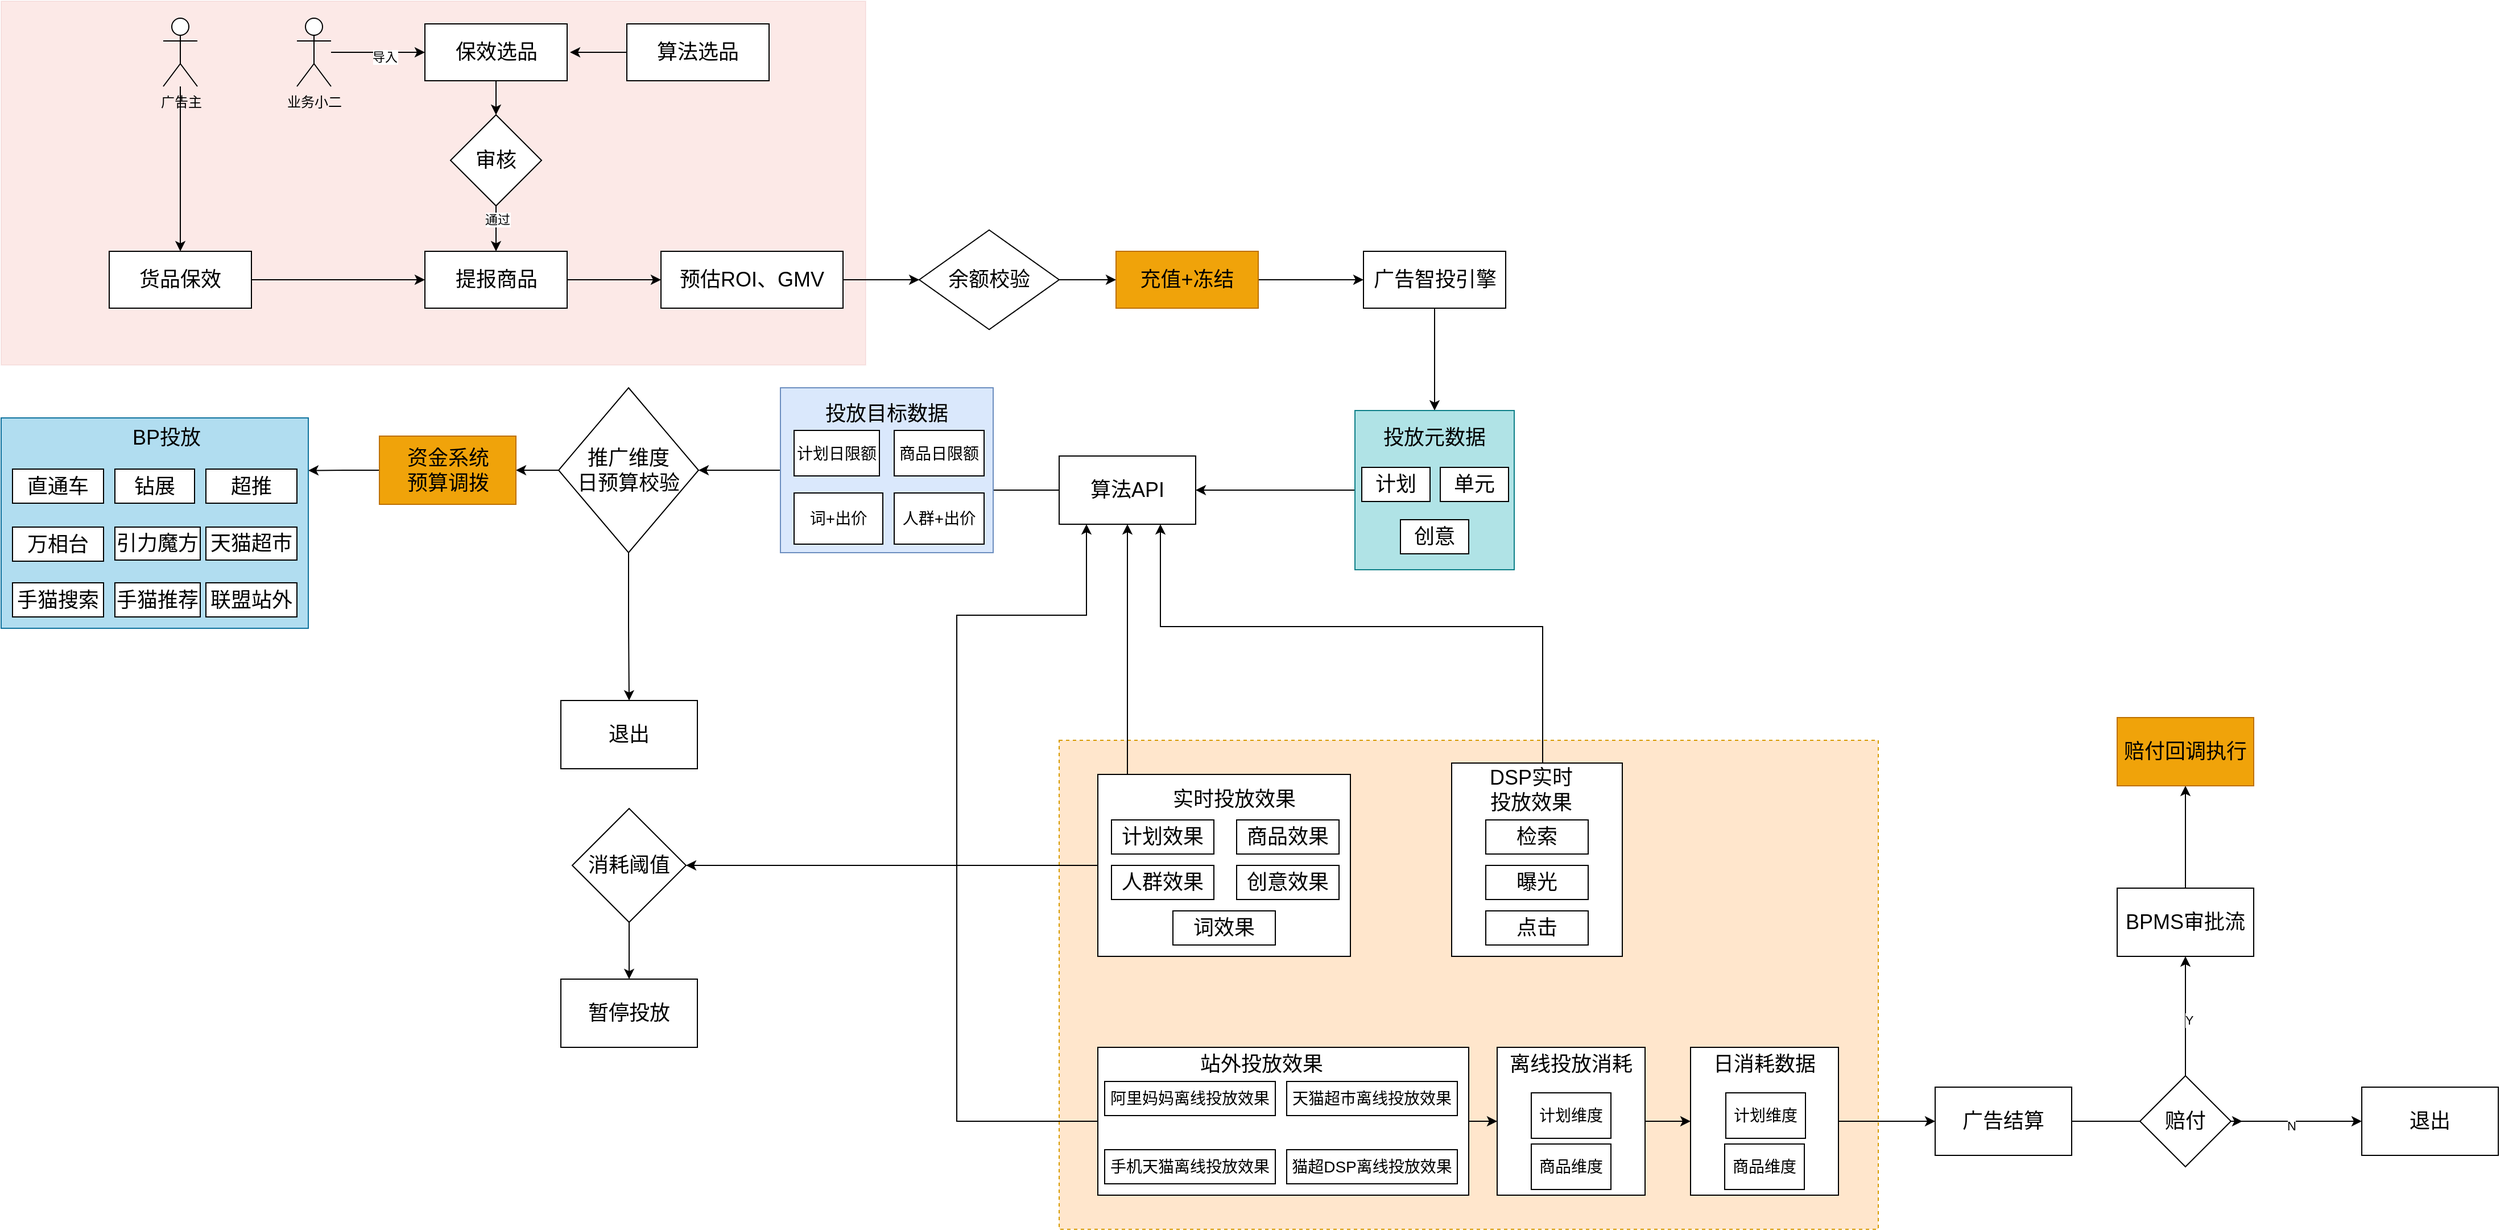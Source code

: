 <mxfile version="21.7.4" type="github">
  <diagram name="第 1 页" id="W2FvslWvtA4slZhp6-Pc">
    <mxGraphModel dx="1818" dy="1039" grid="1" gridSize="10" guides="1" tooltips="1" connect="1" arrows="1" fold="1" page="1" pageScale="1" pageWidth="4681" pageHeight="3300" math="0" shadow="0">
      <root>
        <mxCell id="0" />
        <mxCell id="1" parent="0" />
        <mxCell id="BidDi8ngJ1r7QesXsF0e-19" value="" style="rounded=0;whiteSpace=wrap;html=1;fillColor=#e3261c;strokeColor=#b85450;opacity=10;" vertex="1" parent="1">
          <mxGeometry x="270" y="150" width="760" height="320" as="geometry" />
        </mxCell>
        <mxCell id="7Rt1AeMCabljhUDHSIz8-56" value="" style="rounded=0;whiteSpace=wrap;html=1;dashed=1;fillColor=#ffe6cc;strokeColor=#d79b00;" parent="1" vertex="1">
          <mxGeometry x="1200" y="800" width="720" height="430" as="geometry" />
        </mxCell>
        <mxCell id="7Rt1AeMCabljhUDHSIz8-94" value="" style="edgeStyle=orthogonalEdgeStyle;rounded=0;orthogonalLoop=1;jettySize=auto;html=1;" parent="1" source="7Rt1AeMCabljhUDHSIz8-1" edge="1">
          <mxGeometry relative="1" as="geometry">
            <mxPoint x="427.5" y="370" as="targetPoint" />
          </mxGeometry>
        </mxCell>
        <mxCell id="7Rt1AeMCabljhUDHSIz8-1" value="广告主" style="shape=umlActor;verticalLabelPosition=bottom;verticalAlign=top;html=1;outlineConnect=0;" parent="1" vertex="1">
          <mxGeometry x="412.5" y="165" width="30" height="60" as="geometry" />
        </mxCell>
        <mxCell id="7Rt1AeMCabljhUDHSIz8-15" value="" style="edgeStyle=orthogonalEdgeStyle;rounded=0;orthogonalLoop=1;jettySize=auto;html=1;entryX=0;entryY=0.5;entryDx=0;entryDy=0;" parent="1" source="7Rt1AeMCabljhUDHSIz8-2" target="7Rt1AeMCabljhUDHSIz8-3" edge="1">
          <mxGeometry relative="1" as="geometry">
            <mxPoint x="650" y="395" as="targetPoint" />
          </mxGeometry>
        </mxCell>
        <mxCell id="7Rt1AeMCabljhUDHSIz8-2" value="&lt;font style=&quot;font-size: 18px;&quot;&gt;货品保效&lt;/font&gt;" style="rounded=0;whiteSpace=wrap;html=1;" parent="1" vertex="1">
          <mxGeometry x="365" y="370" width="125" height="50" as="geometry" />
        </mxCell>
        <mxCell id="7Rt1AeMCabljhUDHSIz8-65" value="" style="edgeStyle=orthogonalEdgeStyle;rounded=0;orthogonalLoop=1;jettySize=auto;html=1;entryX=0;entryY=0.5;entryDx=0;entryDy=0;" parent="1" source="7Rt1AeMCabljhUDHSIz8-3" target="7Rt1AeMCabljhUDHSIz8-66" edge="1">
          <mxGeometry relative="1" as="geometry">
            <mxPoint x="845.115" y="395.1" as="targetPoint" />
          </mxGeometry>
        </mxCell>
        <mxCell id="7Rt1AeMCabljhUDHSIz8-3" value="&lt;font style=&quot;font-size: 18px;&quot;&gt;提报商品&lt;/font&gt;" style="rounded=0;whiteSpace=wrap;html=1;" parent="1" vertex="1">
          <mxGeometry x="642.5" y="370" width="125" height="50" as="geometry" />
        </mxCell>
        <mxCell id="7Rt1AeMCabljhUDHSIz8-37" value="" style="edgeStyle=orthogonalEdgeStyle;rounded=0;orthogonalLoop=1;jettySize=auto;html=1;" parent="1" source="7Rt1AeMCabljhUDHSIz8-5" target="7Rt1AeMCabljhUDHSIz8-31" edge="1">
          <mxGeometry relative="1" as="geometry" />
        </mxCell>
        <mxCell id="7Rt1AeMCabljhUDHSIz8-38" value="导入" style="edgeLabel;html=1;align=center;verticalAlign=middle;resizable=0;points=[];" parent="7Rt1AeMCabljhUDHSIz8-37" vertex="1" connectable="0">
          <mxGeometry x="0.123" y="-4" relative="1" as="geometry">
            <mxPoint as="offset" />
          </mxGeometry>
        </mxCell>
        <mxCell id="7Rt1AeMCabljhUDHSIz8-5" value="业务小二" style="shape=umlActor;verticalLabelPosition=bottom;verticalAlign=top;html=1;outlineConnect=0;" parent="1" vertex="1">
          <mxGeometry x="530" y="165" width="30" height="60" as="geometry" />
        </mxCell>
        <mxCell id="7Rt1AeMCabljhUDHSIz8-11" value="" style="edgeStyle=orthogonalEdgeStyle;rounded=0;orthogonalLoop=1;jettySize=auto;html=1;" parent="1" source="7Rt1AeMCabljhUDHSIz8-8" target="7Rt1AeMCabljhUDHSIz8-3" edge="1">
          <mxGeometry relative="1" as="geometry" />
        </mxCell>
        <mxCell id="BidDi8ngJ1r7QesXsF0e-1" value="通过" style="edgeLabel;html=1;align=center;verticalAlign=middle;resizable=0;points=[];" vertex="1" connectable="0" parent="7Rt1AeMCabljhUDHSIz8-11">
          <mxGeometry x="-0.433" y="1" relative="1" as="geometry">
            <mxPoint as="offset" />
          </mxGeometry>
        </mxCell>
        <mxCell id="7Rt1AeMCabljhUDHSIz8-8" value="&lt;font style=&quot;font-size: 18px;&quot;&gt;审核&lt;/font&gt;" style="rhombus;whiteSpace=wrap;html=1;" parent="1" vertex="1">
          <mxGeometry x="665" y="250" width="80" height="80" as="geometry" />
        </mxCell>
        <mxCell id="7Rt1AeMCabljhUDHSIz8-22" value="" style="edgeStyle=orthogonalEdgeStyle;rounded=0;orthogonalLoop=1;jettySize=auto;html=1;" parent="1" source="7Rt1AeMCabljhUDHSIz8-19" target="7Rt1AeMCabljhUDHSIz8-20" edge="1">
          <mxGeometry relative="1" as="geometry" />
        </mxCell>
        <mxCell id="7Rt1AeMCabljhUDHSIz8-19" value="&lt;font style=&quot;font-size: 18px;&quot;&gt;充值+冻结&lt;/font&gt;" style="rounded=0;whiteSpace=wrap;html=1;fillColor=#f0a30a;fontColor=#000000;strokeColor=#BD7000;" parent="1" vertex="1">
          <mxGeometry x="1250" y="370" width="125" height="50" as="geometry" />
        </mxCell>
        <mxCell id="7Rt1AeMCabljhUDHSIz8-99" value="" style="edgeStyle=orthogonalEdgeStyle;rounded=0;orthogonalLoop=1;jettySize=auto;html=1;entryX=0.5;entryY=0;entryDx=0;entryDy=0;" parent="1" source="7Rt1AeMCabljhUDHSIz8-20" target="7Rt1AeMCabljhUDHSIz8-23" edge="1">
          <mxGeometry relative="1" as="geometry" />
        </mxCell>
        <mxCell id="7Rt1AeMCabljhUDHSIz8-20" value="&lt;font style=&quot;font-size: 18px;&quot;&gt;广告智投引擎&lt;/font&gt;" style="rounded=0;whiteSpace=wrap;html=1;" parent="1" vertex="1">
          <mxGeometry x="1467.5" y="370" width="125" height="50" as="geometry" />
        </mxCell>
        <mxCell id="7Rt1AeMCabljhUDHSIz8-97" value="" style="edgeStyle=orthogonalEdgeStyle;rounded=0;orthogonalLoop=1;jettySize=auto;html=1;" parent="1" source="7Rt1AeMCabljhUDHSIz8-23" target="7Rt1AeMCabljhUDHSIz8-87" edge="1">
          <mxGeometry relative="1" as="geometry" />
        </mxCell>
        <mxCell id="7Rt1AeMCabljhUDHSIz8-23" value="" style="whiteSpace=wrap;html=1;aspect=fixed;fillColor=#b0e3e6;strokeColor=#0e8088;" parent="1" vertex="1">
          <mxGeometry x="1460" y="510" width="140" height="140" as="geometry" />
        </mxCell>
        <mxCell id="7Rt1AeMCabljhUDHSIz8-24" value="&lt;font style=&quot;font-size: 18px;&quot;&gt;计划&lt;/font&gt;" style="rounded=0;whiteSpace=wrap;html=1;" parent="1" vertex="1">
          <mxGeometry x="1466" y="560" width="60" height="30" as="geometry" />
        </mxCell>
        <mxCell id="7Rt1AeMCabljhUDHSIz8-25" value="&lt;font style=&quot;font-size: 18px;&quot;&gt;单元&lt;/font&gt;" style="rounded=0;whiteSpace=wrap;html=1;" parent="1" vertex="1">
          <mxGeometry x="1535" y="560" width="60" height="30" as="geometry" />
        </mxCell>
        <mxCell id="7Rt1AeMCabljhUDHSIz8-26" value="&lt;font style=&quot;font-size: 18px;&quot;&gt;创意&lt;/font&gt;" style="rounded=0;whiteSpace=wrap;html=1;" parent="1" vertex="1">
          <mxGeometry x="1500" y="606" width="60" height="30" as="geometry" />
        </mxCell>
        <mxCell id="7Rt1AeMCabljhUDHSIz8-27" value="&lt;font style=&quot;font-size: 18px;&quot;&gt;投放元数据&lt;br&gt;&lt;br&gt;&lt;/font&gt;" style="text;html=1;strokeColor=none;fillColor=none;align=center;verticalAlign=middle;whiteSpace=wrap;rounded=0;" parent="1" vertex="1">
          <mxGeometry x="1475" y="530" width="110" height="30" as="geometry" />
        </mxCell>
        <mxCell id="7Rt1AeMCabljhUDHSIz8-36" style="edgeStyle=orthogonalEdgeStyle;rounded=0;orthogonalLoop=1;jettySize=auto;html=1;exitX=0.5;exitY=1;exitDx=0;exitDy=0;entryX=0.5;entryY=0;entryDx=0;entryDy=0;" parent="1" source="7Rt1AeMCabljhUDHSIz8-31" target="7Rt1AeMCabljhUDHSIz8-8" edge="1">
          <mxGeometry relative="1" as="geometry" />
        </mxCell>
        <mxCell id="7Rt1AeMCabljhUDHSIz8-31" value="&lt;font style=&quot;font-size: 18px;&quot;&gt;保效选品&lt;/font&gt;" style="rounded=0;whiteSpace=wrap;html=1;" parent="1" vertex="1">
          <mxGeometry x="642.5" y="170" width="125" height="50" as="geometry" />
        </mxCell>
        <mxCell id="7Rt1AeMCabljhUDHSIz8-35" style="edgeStyle=orthogonalEdgeStyle;rounded=0;orthogonalLoop=1;jettySize=auto;html=1;exitX=0;exitY=0.5;exitDx=0;exitDy=0;" parent="1" edge="1">
          <mxGeometry relative="1" as="geometry">
            <mxPoint x="770" y="195" as="targetPoint" />
            <mxPoint x="890" y="195" as="sourcePoint" />
          </mxGeometry>
        </mxCell>
        <mxCell id="7Rt1AeMCabljhUDHSIz8-144" value="" style="edgeStyle=orthogonalEdgeStyle;rounded=0;orthogonalLoop=1;jettySize=auto;html=1;" parent="1" source="7Rt1AeMCabljhUDHSIz8-41" target="7Rt1AeMCabljhUDHSIz8-140" edge="1">
          <mxGeometry relative="1" as="geometry">
            <mxPoint x="910" y="910" as="targetPoint" />
          </mxGeometry>
        </mxCell>
        <mxCell id="7Rt1AeMCabljhUDHSIz8-41" value="" style="rounded=0;whiteSpace=wrap;html=1;" parent="1" vertex="1">
          <mxGeometry x="1234" y="830" width="222" height="160" as="geometry" />
        </mxCell>
        <mxCell id="7Rt1AeMCabljhUDHSIz8-42" value="&lt;font style=&quot;font-size: 18px;&quot;&gt;计划效果&lt;/font&gt;" style="rounded=0;whiteSpace=wrap;html=1;" parent="1" vertex="1">
          <mxGeometry x="1246" y="870" width="90" height="30" as="geometry" />
        </mxCell>
        <mxCell id="7Rt1AeMCabljhUDHSIz8-43" value="&lt;font style=&quot;font-size: 18px;&quot;&gt;商品效果&lt;/font&gt;" style="rounded=0;whiteSpace=wrap;html=1;" parent="1" vertex="1">
          <mxGeometry x="1356" y="870" width="90" height="30" as="geometry" />
        </mxCell>
        <mxCell id="7Rt1AeMCabljhUDHSIz8-44" value="&lt;font style=&quot;font-size: 18px;&quot;&gt;人群效果&lt;/font&gt;" style="rounded=0;whiteSpace=wrap;html=1;" parent="1" vertex="1">
          <mxGeometry x="1246" y="910" width="90" height="30" as="geometry" />
        </mxCell>
        <mxCell id="7Rt1AeMCabljhUDHSIz8-45" value="&lt;font style=&quot;font-size: 18px;&quot;&gt;创意效果&lt;/font&gt;" style="rounded=0;whiteSpace=wrap;html=1;" parent="1" vertex="1">
          <mxGeometry x="1356" y="910" width="90" height="30" as="geometry" />
        </mxCell>
        <mxCell id="7Rt1AeMCabljhUDHSIz8-46" value="&lt;font style=&quot;font-size: 18px;&quot;&gt;词效果&lt;/font&gt;" style="rounded=0;whiteSpace=wrap;html=1;" parent="1" vertex="1">
          <mxGeometry x="1300" y="950" width="90" height="30" as="geometry" />
        </mxCell>
        <mxCell id="7Rt1AeMCabljhUDHSIz8-47" value="&lt;font style=&quot;font-size: 18px;&quot;&gt;实时投放效果&lt;/font&gt;" style="text;html=1;strokeColor=none;fillColor=none;align=center;verticalAlign=middle;whiteSpace=wrap;rounded=0;" parent="1" vertex="1">
          <mxGeometry x="1299" y="837" width="110" height="30" as="geometry" />
        </mxCell>
        <mxCell id="BidDi8ngJ1r7QesXsF0e-3" value="" style="edgeStyle=orthogonalEdgeStyle;rounded=0;orthogonalLoop=1;jettySize=auto;html=1;" edge="1" parent="1" source="7Rt1AeMCabljhUDHSIz8-50">
          <mxGeometry relative="1" as="geometry">
            <mxPoint x="1289" y="610" as="targetPoint" />
            <Array as="points">
              <mxPoint x="1625" y="700" />
              <mxPoint x="1289" y="700" />
            </Array>
          </mxGeometry>
        </mxCell>
        <mxCell id="7Rt1AeMCabljhUDHSIz8-50" value="" style="rounded=0;whiteSpace=wrap;html=1;" parent="1" vertex="1">
          <mxGeometry x="1545" y="820" width="150" height="170" as="geometry" />
        </mxCell>
        <mxCell id="7Rt1AeMCabljhUDHSIz8-51" value="&lt;font style=&quot;font-size: 18px;&quot;&gt;检索&lt;/font&gt;" style="rounded=0;whiteSpace=wrap;html=1;" parent="1" vertex="1">
          <mxGeometry x="1575" y="870" width="90" height="30" as="geometry" />
        </mxCell>
        <mxCell id="7Rt1AeMCabljhUDHSIz8-52" value="&lt;font style=&quot;font-size: 18px;&quot;&gt;曝光&lt;/font&gt;" style="rounded=0;whiteSpace=wrap;html=1;" parent="1" vertex="1">
          <mxGeometry x="1575" y="910" width="90" height="30" as="geometry" />
        </mxCell>
        <mxCell id="7Rt1AeMCabljhUDHSIz8-53" value="&lt;font style=&quot;font-size: 18px;&quot;&gt;点击&lt;/font&gt;" style="rounded=0;whiteSpace=wrap;html=1;" parent="1" vertex="1">
          <mxGeometry x="1575" y="950" width="90" height="30" as="geometry" />
        </mxCell>
        <mxCell id="7Rt1AeMCabljhUDHSIz8-55" value="&lt;font style=&quot;font-size: 18px;&quot;&gt;DSP实时投放效果&lt;/font&gt;" style="text;html=1;strokeColor=none;fillColor=none;align=center;verticalAlign=middle;whiteSpace=wrap;rounded=0;" parent="1" vertex="1">
          <mxGeometry x="1570" y="825" width="90" height="38" as="geometry" />
        </mxCell>
        <mxCell id="BidDi8ngJ1r7QesXsF0e-5" value="" style="edgeStyle=orthogonalEdgeStyle;rounded=0;orthogonalLoop=1;jettySize=auto;html=1;" edge="1" parent="1" source="7Rt1AeMCabljhUDHSIz8-57">
          <mxGeometry relative="1" as="geometry">
            <mxPoint x="1224" y="610" as="targetPoint" />
            <Array as="points">
              <mxPoint x="1110" y="1135" />
              <mxPoint x="1110" y="690" />
              <mxPoint x="1224" y="690" />
            </Array>
          </mxGeometry>
        </mxCell>
        <mxCell id="BidDi8ngJ1r7QesXsF0e-8" value="" style="edgeStyle=orthogonalEdgeStyle;rounded=0;orthogonalLoop=1;jettySize=auto;html=1;entryX=0;entryY=0.5;entryDx=0;entryDy=0;" edge="1" parent="1" source="7Rt1AeMCabljhUDHSIz8-57" target="7Rt1AeMCabljhUDHSIz8-78">
          <mxGeometry relative="1" as="geometry" />
        </mxCell>
        <mxCell id="7Rt1AeMCabljhUDHSIz8-57" value="" style="rounded=0;whiteSpace=wrap;html=1;" parent="1" vertex="1">
          <mxGeometry x="1234" y="1070" width="326" height="130" as="geometry" />
        </mxCell>
        <mxCell id="7Rt1AeMCabljhUDHSIz8-58" value="&lt;font style=&quot;font-size: 14px;&quot;&gt;阿里妈妈离线投放效果&lt;/font&gt;" style="rounded=0;whiteSpace=wrap;html=1;" parent="1" vertex="1">
          <mxGeometry x="1240" y="1100" width="150" height="30" as="geometry" />
        </mxCell>
        <mxCell id="7Rt1AeMCabljhUDHSIz8-59" value="&lt;font style=&quot;font-size: 14px;&quot;&gt;天猫超市离线投放效果&lt;/font&gt;" style="rounded=0;whiteSpace=wrap;html=1;" parent="1" vertex="1">
          <mxGeometry x="1400" y="1100" width="150" height="30" as="geometry" />
        </mxCell>
        <mxCell id="7Rt1AeMCabljhUDHSIz8-60" value="&lt;font style=&quot;font-size: 14px;&quot;&gt;手机天猫离线投放效果&lt;/font&gt;" style="rounded=0;whiteSpace=wrap;html=1;" parent="1" vertex="1">
          <mxGeometry x="1240" y="1160" width="150" height="30" as="geometry" />
        </mxCell>
        <mxCell id="7Rt1AeMCabljhUDHSIz8-61" value="&lt;font style=&quot;font-size: 14px;&quot;&gt;猫超DSP离线投放效果&lt;/font&gt;" style="rounded=0;whiteSpace=wrap;html=1;" parent="1" vertex="1">
          <mxGeometry x="1400" y="1160" width="150" height="30" as="geometry" />
        </mxCell>
        <mxCell id="7Rt1AeMCabljhUDHSIz8-62" value="&lt;font style=&quot;font-size: 18px;&quot;&gt;站外投放效果&lt;/font&gt;" style="text;html=1;strokeColor=none;fillColor=none;align=center;verticalAlign=middle;whiteSpace=wrap;rounded=0;" parent="1" vertex="1">
          <mxGeometry x="1322" y="1070" width="112" height="30" as="geometry" />
        </mxCell>
        <mxCell id="BidDi8ngJ1r7QesXsF0e-21" value="" style="edgeStyle=orthogonalEdgeStyle;rounded=0;orthogonalLoop=1;jettySize=auto;html=1;" edge="1" parent="1" source="7Rt1AeMCabljhUDHSIz8-66" target="BidDi8ngJ1r7QesXsF0e-20">
          <mxGeometry relative="1" as="geometry" />
        </mxCell>
        <mxCell id="7Rt1AeMCabljhUDHSIz8-66" value="&lt;font style=&quot;font-size: 18px;&quot;&gt;预估ROI、GMV&lt;/font&gt;" style="rounded=0;whiteSpace=wrap;html=1;" parent="1" vertex="1">
          <mxGeometry x="850" y="370" width="160" height="50" as="geometry" />
        </mxCell>
        <mxCell id="BidDi8ngJ1r7QesXsF0e-9" value="" style="edgeStyle=orthogonalEdgeStyle;rounded=0;orthogonalLoop=1;jettySize=auto;html=1;entryX=0;entryY=0.5;entryDx=0;entryDy=0;" edge="1" parent="1" source="7Rt1AeMCabljhUDHSIz8-78" target="7Rt1AeMCabljhUDHSIz8-82">
          <mxGeometry relative="1" as="geometry" />
        </mxCell>
        <mxCell id="7Rt1AeMCabljhUDHSIz8-78" value="" style="rounded=0;whiteSpace=wrap;html=1;" parent="1" vertex="1">
          <mxGeometry x="1585" y="1070" width="130" height="130" as="geometry" />
        </mxCell>
        <mxCell id="7Rt1AeMCabljhUDHSIz8-79" value="&lt;font style=&quot;font-size: 14px;&quot;&gt;计划维度&lt;/font&gt;" style="rounded=0;whiteSpace=wrap;html=1;" parent="1" vertex="1">
          <mxGeometry x="1615" y="1110" width="70" height="40" as="geometry" />
        </mxCell>
        <mxCell id="7Rt1AeMCabljhUDHSIz8-80" value="&lt;font style=&quot;font-size: 14px;&quot;&gt;商品维度&lt;/font&gt;" style="rounded=0;whiteSpace=wrap;html=1;" parent="1" vertex="1">
          <mxGeometry x="1615" y="1155" width="70" height="40" as="geometry" />
        </mxCell>
        <mxCell id="7Rt1AeMCabljhUDHSIz8-81" value="&lt;font style=&quot;font-size: 18px;&quot;&gt;离线投放消耗&lt;/font&gt;" style="text;html=1;strokeColor=none;fillColor=none;align=center;verticalAlign=middle;whiteSpace=wrap;rounded=0;" parent="1" vertex="1">
          <mxGeometry x="1595" y="1070" width="110" height="30" as="geometry" />
        </mxCell>
        <mxCell id="BidDi8ngJ1r7QesXsF0e-10" value="" style="edgeStyle=orthogonalEdgeStyle;rounded=0;orthogonalLoop=1;jettySize=auto;html=1;" edge="1" parent="1" source="7Rt1AeMCabljhUDHSIz8-82" target="7Rt1AeMCabljhUDHSIz8-88">
          <mxGeometry relative="1" as="geometry" />
        </mxCell>
        <mxCell id="7Rt1AeMCabljhUDHSIz8-82" value="" style="rounded=0;whiteSpace=wrap;html=1;" parent="1" vertex="1">
          <mxGeometry x="1755" y="1070" width="130" height="130" as="geometry" />
        </mxCell>
        <mxCell id="7Rt1AeMCabljhUDHSIz8-83" value="&lt;font style=&quot;font-size: 14px;&quot;&gt;计划维度&lt;/font&gt;" style="rounded=0;whiteSpace=wrap;html=1;" parent="1" vertex="1">
          <mxGeometry x="1786" y="1110" width="70" height="40" as="geometry" />
        </mxCell>
        <mxCell id="7Rt1AeMCabljhUDHSIz8-84" value="&lt;font style=&quot;font-size: 14px;&quot;&gt;商品维度&lt;/font&gt;" style="rounded=0;whiteSpace=wrap;html=1;" parent="1" vertex="1">
          <mxGeometry x="1785" y="1155" width="70" height="40" as="geometry" />
        </mxCell>
        <mxCell id="7Rt1AeMCabljhUDHSIz8-85" value="&lt;font style=&quot;font-size: 18px;&quot;&gt;日消耗数据&lt;/font&gt;" style="text;html=1;strokeColor=none;fillColor=none;align=center;verticalAlign=middle;whiteSpace=wrap;rounded=0;" parent="1" vertex="1">
          <mxGeometry x="1765" y="1070" width="110" height="30" as="geometry" />
        </mxCell>
        <mxCell id="7Rt1AeMCabljhUDHSIz8-123" value="" style="edgeStyle=orthogonalEdgeStyle;rounded=0;orthogonalLoop=1;jettySize=auto;html=1;" parent="1" source="7Rt1AeMCabljhUDHSIz8-87" edge="1">
          <mxGeometry relative="1" as="geometry">
            <mxPoint x="1120" y="580" as="targetPoint" />
          </mxGeometry>
        </mxCell>
        <mxCell id="7Rt1AeMCabljhUDHSIz8-87" value="&lt;font style=&quot;font-size: 18px;&quot;&gt;算法API&lt;/font&gt;" style="rounded=0;whiteSpace=wrap;html=1;" parent="1" vertex="1">
          <mxGeometry x="1200" y="550" width="120" height="60" as="geometry" />
        </mxCell>
        <mxCell id="BidDi8ngJ1r7QesXsF0e-12" value="" style="edgeStyle=orthogonalEdgeStyle;rounded=0;orthogonalLoop=1;jettySize=auto;html=1;" edge="1" parent="1" source="7Rt1AeMCabljhUDHSIz8-88">
          <mxGeometry relative="1" as="geometry">
            <mxPoint x="2240" y="1135" as="targetPoint" />
          </mxGeometry>
        </mxCell>
        <mxCell id="7Rt1AeMCabljhUDHSIz8-88" value="&lt;font style=&quot;font-size: 18px;&quot;&gt;广告结算&lt;/font&gt;" style="rounded=0;whiteSpace=wrap;html=1;" parent="1" vertex="1">
          <mxGeometry x="1970" y="1105" width="120" height="60" as="geometry" />
        </mxCell>
        <mxCell id="BidDi8ngJ1r7QesXsF0e-13" value="" style="edgeStyle=orthogonalEdgeStyle;rounded=0;orthogonalLoop=1;jettySize=auto;html=1;" edge="1" parent="1" source="7Rt1AeMCabljhUDHSIz8-89" target="7Rt1AeMCabljhUDHSIz8-90">
          <mxGeometry relative="1" as="geometry" />
        </mxCell>
        <mxCell id="BidDi8ngJ1r7QesXsF0e-14" value="N" style="edgeLabel;html=1;align=center;verticalAlign=middle;resizable=0;points=[];" vertex="1" connectable="0" parent="BidDi8ngJ1r7QesXsF0e-13">
          <mxGeometry x="-0.09" y="-4" relative="1" as="geometry">
            <mxPoint as="offset" />
          </mxGeometry>
        </mxCell>
        <mxCell id="BidDi8ngJ1r7QesXsF0e-15" value="" style="edgeStyle=orthogonalEdgeStyle;rounded=0;orthogonalLoop=1;jettySize=auto;html=1;" edge="1" parent="1" source="7Rt1AeMCabljhUDHSIz8-89" target="7Rt1AeMCabljhUDHSIz8-91">
          <mxGeometry relative="1" as="geometry" />
        </mxCell>
        <mxCell id="BidDi8ngJ1r7QesXsF0e-16" value="Y" style="edgeLabel;html=1;align=center;verticalAlign=middle;resizable=0;points=[];" vertex="1" connectable="0" parent="BidDi8ngJ1r7QesXsF0e-15">
          <mxGeometry x="-0.06" y="-3" relative="1" as="geometry">
            <mxPoint as="offset" />
          </mxGeometry>
        </mxCell>
        <mxCell id="7Rt1AeMCabljhUDHSIz8-89" value="&lt;font style=&quot;font-size: 18px;&quot;&gt;赔付&lt;/font&gt;" style="rhombus;whiteSpace=wrap;html=1;" parent="1" vertex="1">
          <mxGeometry x="2150" y="1095" width="80" height="80" as="geometry" />
        </mxCell>
        <mxCell id="7Rt1AeMCabljhUDHSIz8-90" value="&lt;font style=&quot;font-size: 18px;&quot;&gt;退出&lt;/font&gt;" style="rounded=0;whiteSpace=wrap;html=1;" parent="1" vertex="1">
          <mxGeometry x="2345" y="1105" width="120" height="60" as="geometry" />
        </mxCell>
        <mxCell id="BidDi8ngJ1r7QesXsF0e-17" value="" style="edgeStyle=orthogonalEdgeStyle;rounded=0;orthogonalLoop=1;jettySize=auto;html=1;" edge="1" parent="1" source="7Rt1AeMCabljhUDHSIz8-91" target="7Rt1AeMCabljhUDHSIz8-92">
          <mxGeometry relative="1" as="geometry" />
        </mxCell>
        <mxCell id="7Rt1AeMCabljhUDHSIz8-91" value="&lt;font style=&quot;font-size: 18px;&quot;&gt;BPMS审批流&lt;/font&gt;" style="rounded=0;whiteSpace=wrap;html=1;" parent="1" vertex="1">
          <mxGeometry x="2130" y="930" width="120" height="60" as="geometry" />
        </mxCell>
        <mxCell id="7Rt1AeMCabljhUDHSIz8-92" value="&lt;font style=&quot;font-size: 18px;&quot;&gt;赔付回调执行&lt;/font&gt;" style="rounded=0;whiteSpace=wrap;html=1;fillColor=#f0a30a;fontColor=#000000;strokeColor=#BD7000;" parent="1" vertex="1">
          <mxGeometry x="2130" y="780" width="120" height="60" as="geometry" />
        </mxCell>
        <mxCell id="7Rt1AeMCabljhUDHSIz8-124" value="" style="edgeStyle=orthogonalEdgeStyle;rounded=0;orthogonalLoop=1;jettySize=auto;html=1;" parent="1" source="7Rt1AeMCabljhUDHSIz8-98" target="7Rt1AeMCabljhUDHSIz8-105" edge="1">
          <mxGeometry relative="1" as="geometry" />
        </mxCell>
        <mxCell id="7Rt1AeMCabljhUDHSIz8-98" value="" style="rounded=0;whiteSpace=wrap;html=1;fillColor=#dae8fc;strokeColor=#6c8ebf;" parent="1" vertex="1">
          <mxGeometry x="955" y="490" width="187" height="145" as="geometry" />
        </mxCell>
        <mxCell id="7Rt1AeMCabljhUDHSIz8-100" value="&lt;font style=&quot;font-size: 14px;&quot;&gt;计划日限额&lt;/font&gt;" style="rounded=0;whiteSpace=wrap;html=1;" parent="1" vertex="1">
          <mxGeometry x="967" y="527.5" width="75" height="40" as="geometry" />
        </mxCell>
        <mxCell id="7Rt1AeMCabljhUDHSIz8-101" value="&lt;font style=&quot;font-size: 14px;&quot;&gt;商品日限额&lt;/font&gt;" style="rounded=0;whiteSpace=wrap;html=1;" parent="1" vertex="1">
          <mxGeometry x="1055" y="527.5" width="79" height="40" as="geometry" />
        </mxCell>
        <mxCell id="7Rt1AeMCabljhUDHSIz8-102" value="&lt;font style=&quot;font-size: 14px;&quot;&gt;词+出价&lt;/font&gt;" style="rounded=0;whiteSpace=wrap;html=1;" parent="1" vertex="1">
          <mxGeometry x="967" y="582.5" width="78" height="45" as="geometry" />
        </mxCell>
        <mxCell id="7Rt1AeMCabljhUDHSIz8-103" value="&lt;font style=&quot;font-size: 14px;&quot;&gt;人群+出价&lt;/font&gt;" style="rounded=0;whiteSpace=wrap;html=1;" parent="1" vertex="1">
          <mxGeometry x="1055" y="582.5" width="79" height="45" as="geometry" />
        </mxCell>
        <mxCell id="7Rt1AeMCabljhUDHSIz8-104" value="&lt;font style=&quot;font-size: 18px;&quot;&gt;投放目标数据&lt;/font&gt;" style="text;html=1;strokeColor=none;fillColor=none;align=center;verticalAlign=middle;whiteSpace=wrap;rounded=0;" parent="1" vertex="1">
          <mxGeometry x="992" y="497.5" width="113" height="30" as="geometry" />
        </mxCell>
        <mxCell id="7Rt1AeMCabljhUDHSIz8-125" value="" style="edgeStyle=orthogonalEdgeStyle;rounded=0;orthogonalLoop=1;jettySize=auto;html=1;" parent="1" source="7Rt1AeMCabljhUDHSIz8-105" target="7Rt1AeMCabljhUDHSIz8-107" edge="1">
          <mxGeometry relative="1" as="geometry" />
        </mxCell>
        <mxCell id="7Rt1AeMCabljhUDHSIz8-126" style="edgeStyle=orthogonalEdgeStyle;rounded=0;orthogonalLoop=1;jettySize=auto;html=1;" parent="1" source="7Rt1AeMCabljhUDHSIz8-105" target="7Rt1AeMCabljhUDHSIz8-108" edge="1">
          <mxGeometry relative="1" as="geometry" />
        </mxCell>
        <mxCell id="7Rt1AeMCabljhUDHSIz8-105" value="&lt;font style=&quot;font-size: 18px;&quot;&gt;推广维度&lt;br&gt;日预算校验&lt;/font&gt;" style="rhombus;whiteSpace=wrap;html=1;" parent="1" vertex="1">
          <mxGeometry x="760" y="490" width="123" height="145" as="geometry" />
        </mxCell>
        <mxCell id="7Rt1AeMCabljhUDHSIz8-127" value="" style="edgeStyle=orthogonalEdgeStyle;rounded=0;orthogonalLoop=1;jettySize=auto;html=1;entryX=1;entryY=0.25;entryDx=0;entryDy=0;" parent="1" source="7Rt1AeMCabljhUDHSIz8-107" target="7Rt1AeMCabljhUDHSIz8-109" edge="1">
          <mxGeometry relative="1" as="geometry" />
        </mxCell>
        <mxCell id="7Rt1AeMCabljhUDHSIz8-107" value="&lt;font style=&quot;font-size: 18px;&quot;&gt;资金系统&lt;br&gt;预算调拨&lt;/font&gt;" style="rounded=0;whiteSpace=wrap;html=1;fillColor=#f0a30a;fontColor=#000000;strokeColor=#BD7000;" parent="1" vertex="1">
          <mxGeometry x="602.5" y="532.5" width="120" height="60" as="geometry" />
        </mxCell>
        <mxCell id="7Rt1AeMCabljhUDHSIz8-108" value="&lt;font style=&quot;font-size: 18px;&quot;&gt;退出&lt;/font&gt;" style="rounded=0;whiteSpace=wrap;html=1;" parent="1" vertex="1">
          <mxGeometry x="762" y="765" width="120" height="60" as="geometry" />
        </mxCell>
        <mxCell id="7Rt1AeMCabljhUDHSIz8-109" value="" style="rounded=0;whiteSpace=wrap;html=1;fillColor=#b1ddf0;strokeColor=#10739e;" parent="1" vertex="1">
          <mxGeometry x="270" y="516.5" width="270" height="185" as="geometry" />
        </mxCell>
        <mxCell id="7Rt1AeMCabljhUDHSIz8-110" value="&lt;font style=&quot;font-size: 18px;&quot;&gt;直通车&lt;/font&gt;" style="rounded=0;whiteSpace=wrap;html=1;" parent="1" vertex="1">
          <mxGeometry x="280" y="561.5" width="80" height="30" as="geometry" />
        </mxCell>
        <mxCell id="7Rt1AeMCabljhUDHSIz8-111" value="&lt;font style=&quot;font-size: 18px;&quot;&gt;钻展&lt;/font&gt;" style="rounded=0;whiteSpace=wrap;html=1;" parent="1" vertex="1">
          <mxGeometry x="370" y="561.5" width="70" height="30" as="geometry" />
        </mxCell>
        <mxCell id="7Rt1AeMCabljhUDHSIz8-112" value="&lt;font style=&quot;font-size: 18px;&quot;&gt;超推&lt;/font&gt;" style="rounded=0;whiteSpace=wrap;html=1;" parent="1" vertex="1">
          <mxGeometry x="450" y="561.5" width="80" height="30" as="geometry" />
        </mxCell>
        <mxCell id="7Rt1AeMCabljhUDHSIz8-113" value="&lt;font style=&quot;font-size: 18px;&quot;&gt;万相台&lt;/font&gt;" style="rounded=0;whiteSpace=wrap;html=1;" parent="1" vertex="1">
          <mxGeometry x="280" y="612.5" width="80" height="30" as="geometry" />
        </mxCell>
        <mxCell id="7Rt1AeMCabljhUDHSIz8-114" value="&lt;font style=&quot;font-size: 18px;&quot;&gt;引力魔方&lt;/font&gt;" style="rounded=0;whiteSpace=wrap;html=1;" parent="1" vertex="1">
          <mxGeometry x="370" y="612.5" width="75" height="29" as="geometry" />
        </mxCell>
        <mxCell id="7Rt1AeMCabljhUDHSIz8-115" value="&lt;font style=&quot;font-size: 18px;&quot;&gt;天猫超市&lt;/font&gt;" style="rounded=0;whiteSpace=wrap;html=1;" parent="1" vertex="1">
          <mxGeometry x="450" y="612.5" width="80" height="29" as="geometry" />
        </mxCell>
        <mxCell id="7Rt1AeMCabljhUDHSIz8-116" value="&lt;font style=&quot;font-size: 18px;&quot;&gt;手猫搜索&lt;/font&gt;" style="rounded=0;whiteSpace=wrap;html=1;" parent="1" vertex="1">
          <mxGeometry x="280" y="661.5" width="80" height="30" as="geometry" />
        </mxCell>
        <mxCell id="7Rt1AeMCabljhUDHSIz8-117" value="&lt;font style=&quot;font-size: 18px;&quot;&gt;手猫推荐&lt;/font&gt;" style="rounded=0;whiteSpace=wrap;html=1;" parent="1" vertex="1">
          <mxGeometry x="370" y="661.5" width="75" height="30" as="geometry" />
        </mxCell>
        <mxCell id="7Rt1AeMCabljhUDHSIz8-118" value="&lt;font style=&quot;font-size: 18px;&quot;&gt;联盟站外&lt;/font&gt;" style="rounded=0;whiteSpace=wrap;html=1;" parent="1" vertex="1">
          <mxGeometry x="450" y="661.5" width="80" height="30" as="geometry" />
        </mxCell>
        <mxCell id="7Rt1AeMCabljhUDHSIz8-119" value="&lt;font style=&quot;font-size: 18px;&quot;&gt;BP投放&lt;/font&gt;" style="text;html=1;strokeColor=none;fillColor=none;align=center;verticalAlign=middle;whiteSpace=wrap;rounded=0;" parent="1" vertex="1">
          <mxGeometry x="377.5" y="516.5" width="75" height="35" as="geometry" />
        </mxCell>
        <mxCell id="7Rt1AeMCabljhUDHSIz8-132" value="" style="edgeStyle=orthogonalEdgeStyle;rounded=0;orthogonalLoop=1;jettySize=auto;html=1;entryDx=0;entryDy=0;entryX=0.5;entryY=1;" parent="1" source="7Rt1AeMCabljhUDHSIz8-41" target="7Rt1AeMCabljhUDHSIz8-87" edge="1">
          <mxGeometry relative="1" as="geometry">
            <mxPoint x="1345" y="830" as="sourcePoint" />
            <mxPoint x="1260" y="616" as="targetPoint" />
            <Array as="points">
              <mxPoint x="1260" y="790" />
              <mxPoint x="1260" y="790" />
            </Array>
          </mxGeometry>
        </mxCell>
        <mxCell id="7Rt1AeMCabljhUDHSIz8-146" value="" style="edgeStyle=orthogonalEdgeStyle;rounded=0;orthogonalLoop=1;jettySize=auto;html=1;" parent="1" source="7Rt1AeMCabljhUDHSIz8-140" target="7Rt1AeMCabljhUDHSIz8-145" edge="1">
          <mxGeometry relative="1" as="geometry" />
        </mxCell>
        <mxCell id="7Rt1AeMCabljhUDHSIz8-140" value="&lt;font style=&quot;font-size: 18px;&quot;&gt;消耗阈值&lt;/font&gt;" style="rhombus;whiteSpace=wrap;html=1;" parent="1" vertex="1">
          <mxGeometry x="772" y="860" width="100" height="100" as="geometry" />
        </mxCell>
        <mxCell id="7Rt1AeMCabljhUDHSIz8-145" value="&lt;font style=&quot;font-size: 18px;&quot;&gt;暂停投放&lt;/font&gt;" style="rounded=0;whiteSpace=wrap;html=1;" parent="1" vertex="1">
          <mxGeometry x="762" y="1010" width="120" height="60" as="geometry" />
        </mxCell>
        <mxCell id="BidDi8ngJ1r7QesXsF0e-18" value="&lt;font style=&quot;font-size: 18px;&quot;&gt;算法选品&lt;/font&gt;" style="rounded=0;whiteSpace=wrap;html=1;" vertex="1" parent="1">
          <mxGeometry x="820" y="170" width="125" height="50" as="geometry" />
        </mxCell>
        <mxCell id="BidDi8ngJ1r7QesXsF0e-22" value="" style="edgeStyle=orthogonalEdgeStyle;rounded=0;orthogonalLoop=1;jettySize=auto;html=1;" edge="1" parent="1" source="BidDi8ngJ1r7QesXsF0e-20" target="7Rt1AeMCabljhUDHSIz8-19">
          <mxGeometry relative="1" as="geometry" />
        </mxCell>
        <mxCell id="BidDi8ngJ1r7QesXsF0e-20" value="&lt;span style=&quot;font-size: 18px;&quot;&gt;余额校验&lt;/span&gt;" style="rhombus;whiteSpace=wrap;html=1;" vertex="1" parent="1">
          <mxGeometry x="1077" y="351.25" width="123" height="87.5" as="geometry" />
        </mxCell>
      </root>
    </mxGraphModel>
  </diagram>
</mxfile>
